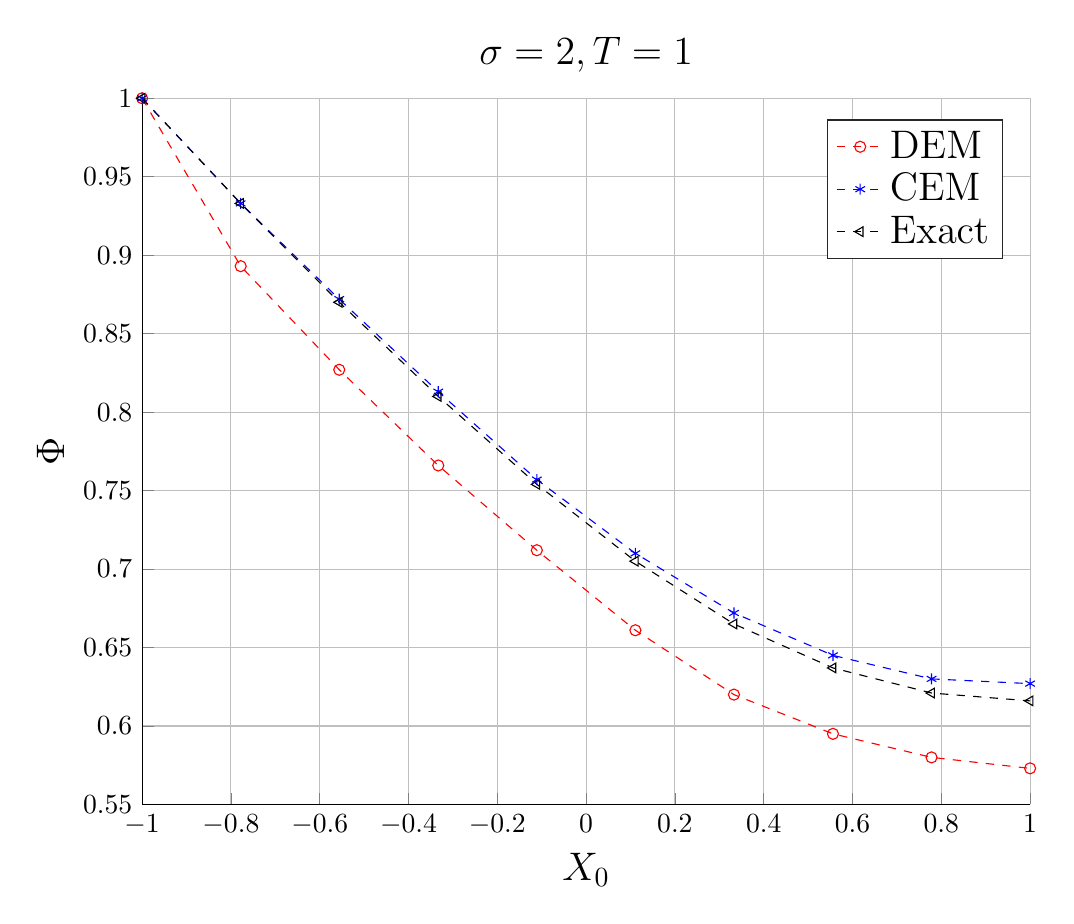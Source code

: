 % This file was created by matlab2tikz.
%
%The latest updates can be retrieved from
%  http://www.mathworks.com/matlabcentral/fileexchange/22022-matlab2tikz-matlab2tikz
%where you can also make suggestions and rate matlab2tikz.
%
\begin{tikzpicture}

\begin{axis}[%
width=4.44in,
height=3.531in,
at={(0.745in,0.496in)},
scale only axis,
title = {$\sigma = 2, T = 1$},
title style = {font = \Large},
xmin=-1,
xmax=1,
xlabel={$X_0$},
xlabel style={font=\Large},
xmajorgrids,
ymin=0.55,
ymax=1,
ylabel={$\Phi$},
ylabel style={font=\Large},
ymajorgrids,
axis background/.style={fill=white},
axis x line*=bottom,
axis y line*=left,
legend pos = north east,
legend style={legend cell align=left,align=left,draw=white!15!black,font = \Large}
]
\addplot [color=red,dashed,mark=o,mark options={solid}]
  table[row sep=crcr]{%
-1	1\\
-0.778	0.893\\
-0.556	0.827\\
-0.333	0.766\\
-0.111	0.712\\
0.111	0.661\\
0.333	0.62\\
0.556	0.595\\
0.778	0.58\\
1	0.573\\
};
\addlegendentry{DEM};

\addplot [color=blue,dashed,mark=asterisk,mark options={solid}]
  table[row sep=crcr]{%
-1	1\\
-0.778	0.933\\
-0.556	0.872\\
-0.333	0.813\\
-0.111	0.757\\
0.111	0.71\\
0.333	0.672\\
0.556	0.645\\
0.778	0.63\\
1	0.627\\
};
\addlegendentry{CEM};

\addplot [color=black,dashed,mark=triangle,mark options={solid,rotate=90}]
  table[row sep=crcr]{%
-1	1\\
-0.778	0.933\\
-0.556	0.87\\
-0.333	0.81\\
-0.111	0.754\\
0.111	0.705\\
0.333	0.665\\
0.556	0.637\\
0.778	0.621\\
1	0.616\\
};
\addlegendentry{Exact};

\end{axis}
\end{tikzpicture}%
